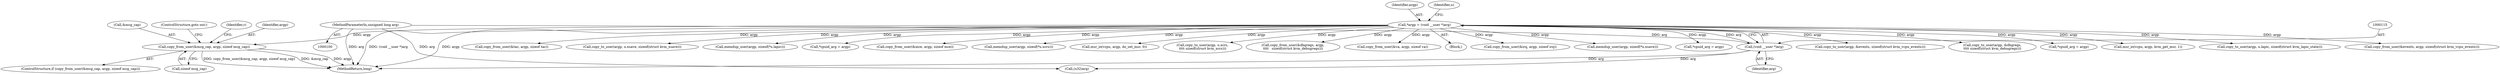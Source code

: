 digraph "0_linux_fda4e2e85589191b123d31cdc21fd33ee70f50fd_3@API" {
"1000464" [label="(Call,copy_from_user(&mcg_cap, argp, sizeof mcg_cap))"];
"1000112" [label="(Call,*argp = (void __user *)arg)"];
"1000114" [label="(Call,(void __user *)arg)"];
"1000103" [label="(MethodParameterIn,unsigned long arg)"];
"1000103" [label="(MethodParameterIn,unsigned long arg)"];
"1000710" [label="(Call,memdup_user(argp, sizeof(*u.xcrs)))"];
"1000375" [label="(Call,msr_io(vcpu, argp, do_set_msr, 0))"];
"1000112" [label="(Call,*argp = (void __user *)arg)"];
"1000692" [label="(Call,copy_to_user(argp, u.xcrs,\n\t\t\t\t sizeof(struct kvm_xcrs)))"];
"1000575" [label="(Call,copy_from_user(&dbgregs, argp,\n\t\t\t\t   sizeof(struct kvm_debugregs)))"];
"1000116" [label="(Identifier,arg)"];
"1000114" [label="(Call,(void __user *)arg)"];
"1000440" [label="(Call,copy_from_user(&va, argp, sizeof va))"];
"1000113" [label="(Identifier,argp)"];
"1000104" [label="(Block,)"];
"1000237" [label="(Call,copy_from_user(&irq, argp, sizeof irq))"];
"1000121" [label="(Identifier,u)"];
"1000637" [label="(Call,memdup_user(argp, sizeof(*u.xsave)))"];
"1000319" [label="(Call,*cpuid_arg = argp)"];
"1000511" [label="(Call,copy_to_user(argp, &events, sizeof(struct kvm_vcpu_events)))"];
"1000463" [label="(ControlStructure,if (copy_from_user(&mcg_cap, argp, sizeof mcg_cap)))"];
"1000556" [label="(Call,copy_to_user(argp, &dbgregs,\n\t\t\t\t sizeof(struct kvm_debugregs)))"];
"1000261" [label="(Call,*cpuid_arg = argp)"];
"1000366" [label="(Call,msr_io(vcpu, argp, kvm_get_msr, 1))"];
"1000174" [label="(Call,copy_to_user(argp, u.lapic, sizeof(struct kvm_lapic_state)))"];
"1000795" [label="(MethodReturn,long)"];
"1000530" [label="(Call,copy_from_user(&events, argp, sizeof(struct kvm_vcpu_events)))"];
"1000470" [label="(ControlStructure,goto out;)"];
"1000389" [label="(Call,copy_from_user(&tac, argp, sizeof tac))"];
"1000464" [label="(Call,copy_from_user(&mcg_cap, argp, sizeof mcg_cap))"];
"1000472" [label="(Identifier,r)"];
"1000467" [label="(Identifier,argp)"];
"1000744" [label="(Call,(u32)arg)"];
"1000465" [label="(Call,&mcg_cap)"];
"1000619" [label="(Call,copy_to_user(argp, u.xsave, sizeof(struct kvm_xsave)))"];
"1000468" [label="(Call,sizeof mcg_cap)"];
"1000204" [label="(Call,memdup_user(argp, sizeof(*u.lapic)))"];
"1000290" [label="(Call,*cpuid_arg = argp)"];
"1000485" [label="(Call,copy_from_user(&mce, argp, sizeof mce))"];
"1000464" -> "1000463"  [label="AST: "];
"1000464" -> "1000468"  [label="CFG: "];
"1000465" -> "1000464"  [label="AST: "];
"1000467" -> "1000464"  [label="AST: "];
"1000468" -> "1000464"  [label="AST: "];
"1000470" -> "1000464"  [label="CFG: "];
"1000472" -> "1000464"  [label="CFG: "];
"1000464" -> "1000795"  [label="DDG: &mcg_cap"];
"1000464" -> "1000795"  [label="DDG: argp"];
"1000464" -> "1000795"  [label="DDG: copy_from_user(&mcg_cap, argp, sizeof mcg_cap)"];
"1000112" -> "1000464"  [label="DDG: argp"];
"1000112" -> "1000104"  [label="AST: "];
"1000112" -> "1000114"  [label="CFG: "];
"1000113" -> "1000112"  [label="AST: "];
"1000114" -> "1000112"  [label="AST: "];
"1000121" -> "1000112"  [label="CFG: "];
"1000112" -> "1000795"  [label="DDG: (void __user *)arg"];
"1000112" -> "1000795"  [label="DDG: argp"];
"1000114" -> "1000112"  [label="DDG: arg"];
"1000112" -> "1000174"  [label="DDG: argp"];
"1000112" -> "1000204"  [label="DDG: argp"];
"1000112" -> "1000237"  [label="DDG: argp"];
"1000112" -> "1000261"  [label="DDG: argp"];
"1000112" -> "1000290"  [label="DDG: argp"];
"1000112" -> "1000319"  [label="DDG: argp"];
"1000112" -> "1000366"  [label="DDG: argp"];
"1000112" -> "1000375"  [label="DDG: argp"];
"1000112" -> "1000389"  [label="DDG: argp"];
"1000112" -> "1000440"  [label="DDG: argp"];
"1000112" -> "1000485"  [label="DDG: argp"];
"1000112" -> "1000511"  [label="DDG: argp"];
"1000112" -> "1000530"  [label="DDG: argp"];
"1000112" -> "1000556"  [label="DDG: argp"];
"1000112" -> "1000575"  [label="DDG: argp"];
"1000112" -> "1000619"  [label="DDG: argp"];
"1000112" -> "1000637"  [label="DDG: argp"];
"1000112" -> "1000692"  [label="DDG: argp"];
"1000112" -> "1000710"  [label="DDG: argp"];
"1000114" -> "1000116"  [label="CFG: "];
"1000115" -> "1000114"  [label="AST: "];
"1000116" -> "1000114"  [label="AST: "];
"1000114" -> "1000795"  [label="DDG: arg"];
"1000103" -> "1000114"  [label="DDG: arg"];
"1000114" -> "1000744"  [label="DDG: arg"];
"1000103" -> "1000100"  [label="AST: "];
"1000103" -> "1000795"  [label="DDG: arg"];
"1000103" -> "1000744"  [label="DDG: arg"];
}
